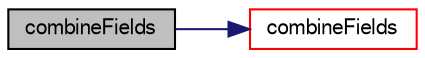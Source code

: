 digraph "combineFields"
{
  bgcolor="transparent";
  edge [fontname="FreeSans",fontsize="10",labelfontname="FreeSans",labelfontsize="10"];
  node [fontname="FreeSans",fontsize="10",shape=record];
  rankdir="LR";
  Node1065 [label="combineFields",height=0.2,width=0.4,color="black", fillcolor="grey75", style="filled", fontcolor="black"];
  Node1065 -> Node1066 [color="midnightblue",fontsize="10",style="solid",fontname="FreeSans"];
  Node1066 [label="combineFields",height=0.2,width=0.4,color="red",URL="$a28730.html#ae9e87db5645f020a41378fc7fcd9b8bd",tooltip="Combine fields from all processor domains into single field. "];
}
